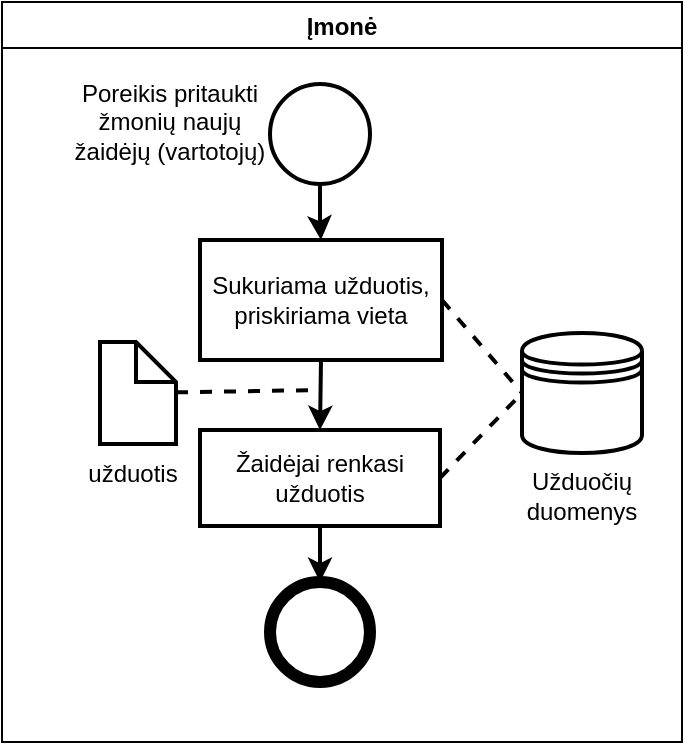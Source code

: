 <mxfile version="16.6.4" type="device"><diagram id="9HKXlz7_wL9zhO64vQPr" name="Page-1"><mxGraphModel dx="1422" dy="794" grid="1" gridSize="10" guides="1" tooltips="1" connect="1" arrows="1" fold="1" page="1" pageScale="1" pageWidth="850" pageHeight="1100" math="0" shadow="0"><root><mxCell id="0"/><mxCell id="1" parent="0"/><mxCell id="5l9t7NNasVlI3yIBpSD2-1" value="Įmonė" style="swimlane;rounded=0;fillColor=none;" parent="1" vertex="1"><mxGeometry x="620" y="40" width="340" height="370" as="geometry"/></mxCell><mxCell id="5l9t7NNasVlI3yIBpSD2-2" style="edgeStyle=orthogonalEdgeStyle;rounded=0;orthogonalLoop=1;jettySize=auto;html=1;strokeWidth=2;" parent="5l9t7NNasVlI3yIBpSD2-1" source="5l9t7NNasVlI3yIBpSD2-3" target="5l9t7NNasVlI3yIBpSD2-7" edge="1"><mxGeometry relative="1" as="geometry"/></mxCell><mxCell id="5l9t7NNasVlI3yIBpSD2-3" value="" style="ellipse;whiteSpace=wrap;html=1;aspect=fixed;strokeWidth=2;" parent="5l9t7NNasVlI3yIBpSD2-1" vertex="1"><mxGeometry x="134" y="41" width="50" height="50" as="geometry"/></mxCell><mxCell id="5l9t7NNasVlI3yIBpSD2-4" value="Poreikis pritaukti žmonių naujų žaidėjų (vartotojų)" style="text;html=1;strokeColor=none;fillColor=none;align=center;verticalAlign=middle;whiteSpace=wrap;rounded=0;" parent="5l9t7NNasVlI3yIBpSD2-1" vertex="1"><mxGeometry x="34" y="45" width="100" height="30" as="geometry"/></mxCell><mxCell id="5l9t7NNasVlI3yIBpSD2-6" style="edgeStyle=none;rounded=0;orthogonalLoop=1;jettySize=auto;html=1;exitX=0.5;exitY=1;exitDx=0;exitDy=0;entryX=0.5;entryY=0;entryDx=0;entryDy=0;startArrow=none;startFill=0;endArrow=classic;endFill=1;strokeWidth=2;" parent="5l9t7NNasVlI3yIBpSD2-1" source="5l9t7NNasVlI3yIBpSD2-7" target="5l9t7NNasVlI3yIBpSD2-12" edge="1"><mxGeometry relative="1" as="geometry"><mxPoint x="159" y="212.5" as="targetPoint"/></mxGeometry></mxCell><mxCell id="5l9t7NNasVlI3yIBpSD2-27" style="rounded=0;orthogonalLoop=1;jettySize=auto;html=1;strokeWidth=2;endArrow=none;endFill=0;dashed=1;exitX=1;exitY=0.5;exitDx=0;exitDy=0;entryX=0;entryY=0.5;entryDx=0;entryDy=0;" parent="5l9t7NNasVlI3yIBpSD2-1" source="5l9t7NNasVlI3yIBpSD2-7" target="5l9t7NNasVlI3yIBpSD2-26" edge="1"><mxGeometry relative="1" as="geometry"/></mxCell><mxCell id="5l9t7NNasVlI3yIBpSD2-7" value="Sukuriama užduotis, priskiriama vieta" style="rounded=0;whiteSpace=wrap;html=1;strokeWidth=2;" parent="5l9t7NNasVlI3yIBpSD2-1" vertex="1"><mxGeometry x="99" y="119" width="121" height="60" as="geometry"/></mxCell><mxCell id="5l9t7NNasVlI3yIBpSD2-11" style="edgeStyle=orthogonalEdgeStyle;rounded=0;orthogonalLoop=1;jettySize=auto;html=1;entryX=0.5;entryY=0;entryDx=0;entryDy=0;strokeWidth=2;" parent="5l9t7NNasVlI3yIBpSD2-1" source="5l9t7NNasVlI3yIBpSD2-12" target="5l9t7NNasVlI3yIBpSD2-13" edge="1"><mxGeometry relative="1" as="geometry"/></mxCell><mxCell id="5l9t7NNasVlI3yIBpSD2-28" style="rounded=0;orthogonalLoop=1;jettySize=auto;html=1;entryX=0;entryY=0.5;entryDx=0;entryDy=0;dashed=1;endArrow=none;endFill=0;strokeWidth=2;exitX=1;exitY=0.5;exitDx=0;exitDy=0;" parent="5l9t7NNasVlI3yIBpSD2-1" source="5l9t7NNasVlI3yIBpSD2-12" target="5l9t7NNasVlI3yIBpSD2-26" edge="1"><mxGeometry relative="1" as="geometry"/></mxCell><mxCell id="5l9t7NNasVlI3yIBpSD2-12" value="Žaidėjai renkasi užduotis" style="rounded=0;whiteSpace=wrap;html=1;strokeWidth=2;" parent="5l9t7NNasVlI3yIBpSD2-1" vertex="1"><mxGeometry x="99" y="214" width="120" height="48" as="geometry"/></mxCell><mxCell id="5l9t7NNasVlI3yIBpSD2-13" value="" style="ellipse;whiteSpace=wrap;html=1;aspect=fixed;rounded=0;strokeColor=default;shadow=0;strokeWidth=6;" parent="5l9t7NNasVlI3yIBpSD2-1" vertex="1"><mxGeometry x="134" y="290" width="50" height="50" as="geometry"/></mxCell><mxCell id="5l9t7NNasVlI3yIBpSD2-21" value="užduotis" style="text;html=1;strokeColor=none;fillColor=none;align=center;verticalAlign=middle;whiteSpace=wrap;rounded=0;" parent="5l9t7NNasVlI3yIBpSD2-1" vertex="1"><mxGeometry x="32" y="221" width="67" height="30" as="geometry"/></mxCell><mxCell id="5l9t7NNasVlI3yIBpSD2-23" value="" style="shape=note;size=20;whiteSpace=wrap;html=1;rounded=0;shadow=0;strokeColor=default;strokeWidth=2;" parent="5l9t7NNasVlI3yIBpSD2-1" vertex="1"><mxGeometry x="49" y="170" width="38" height="51" as="geometry"/></mxCell><mxCell id="5l9t7NNasVlI3yIBpSD2-24" style="edgeStyle=none;rounded=0;orthogonalLoop=1;jettySize=auto;html=1;startArrow=none;startFill=0;endArrow=none;endFill=0;strokeWidth=2;dashed=1;" parent="5l9t7NNasVlI3yIBpSD2-1" source="5l9t7NNasVlI3yIBpSD2-23" edge="1"><mxGeometry relative="1" as="geometry"><mxPoint x="159" y="194" as="targetPoint"/></mxGeometry></mxCell><mxCell id="5l9t7NNasVlI3yIBpSD2-26" value="" style="shape=datastore;whiteSpace=wrap;html=1;strokeWidth=2;" parent="5l9t7NNasVlI3yIBpSD2-1" vertex="1"><mxGeometry x="260" y="165.5" width="60" height="60" as="geometry"/></mxCell><mxCell id="5l9t7NNasVlI3yIBpSD2-29" value="Užduočių duomenys" style="text;html=1;strokeColor=none;fillColor=none;align=center;verticalAlign=middle;whiteSpace=wrap;rounded=0;" parent="5l9t7NNasVlI3yIBpSD2-1" vertex="1"><mxGeometry x="240" y="232" width="100" height="30" as="geometry"/></mxCell></root></mxGraphModel></diagram></mxfile>
